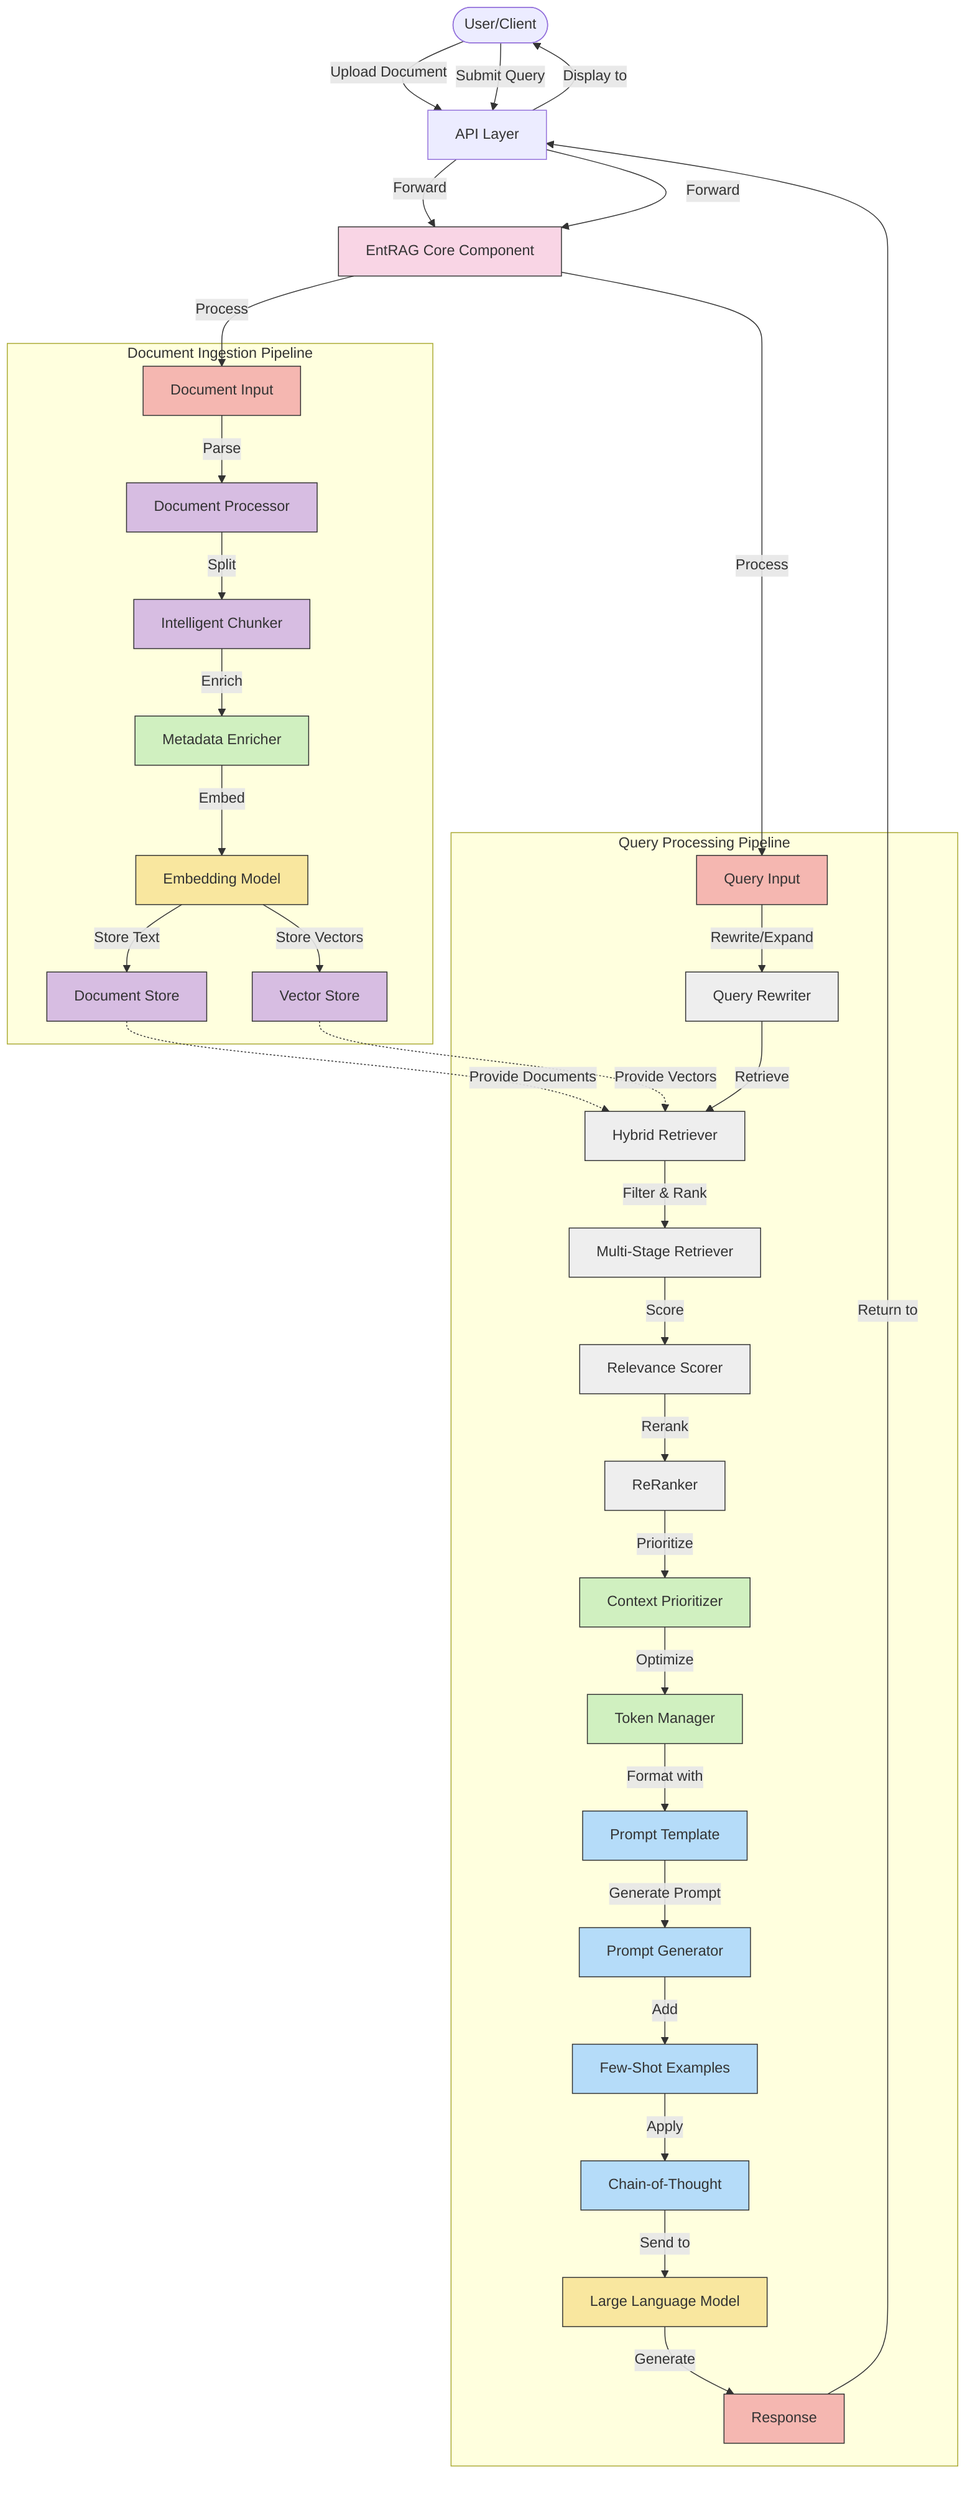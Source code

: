 graph TD
    %% Define styles
    classDef core fill:#f9d5e5,stroke:#333,stroke-width:1px
    classDef retrieval fill:#eeeeee,stroke:#333,stroke-width:1px
    classDef context fill:#d0f0c0,stroke:#333,stroke-width:1px
    classDef prompts fill:#b5dcf9,stroke:#333,stroke-width:1px
    classDef models fill:#f9e79f,stroke:#333,stroke-width:1px
    classDef data fill:#d7bde2,stroke:#333,stroke-width:1px
    classDef external fill:#f5b7b1,stroke:#333,stroke-width:1px
    
    %% External interfaces
    User([User/Client])
    API[API Layer]
    
    %% Core component
    Core[EntRAG Core Component]:::core
    
    %% Document ingestion flow
    DocInput[Document Input]:::external
    DocProcessor[Document Processor]:::data
    Chunker[Intelligent Chunker]:::data
    MetadataEnricher[Metadata Enricher]:::context
    EmbeddingModel[Embedding Model]:::models
    DocStore[Document Store]:::data
    VectorStore[Vector Store]:::data
    
    %% Query processing flow
    QueryInput[Query Input]:::external
    QueryRewriter[Query Rewriter]:::retrieval
    HybridRetriever[Hybrid Retriever]:::retrieval
    MultiStageRetriever[Multi-Stage Retriever]:::retrieval
    RelevanceScorer[Relevance Scorer]:::retrieval
    ReRanker[ReRanker]:::retrieval
    ContextPrioritizer[Context Prioritizer]:::context
    TokenManager[Token Manager]:::context
    PromptTemplate[Prompt Template]:::prompts
    PromptGenerator[Prompt Generator]:::prompts
    FewShotExamples[Few-Shot Examples]:::prompts
    ChainOfThought[Chain-of-Thought]:::prompts
    LLM[Large Language Model]:::models
    Response[Response]:::external
    
    %% Document ingestion connections
    User -->|Upload Document| API
    API -->|Forward| Core
    Core -->|Process| DocInput
    DocInput -->|Parse| DocProcessor
    DocProcessor -->|Split| Chunker
    Chunker -->|Enrich| MetadataEnricher
    MetadataEnricher -->|Embed| EmbeddingModel
    EmbeddingModel -->|Store Text| DocStore
    EmbeddingModel -->|Store Vectors| VectorStore
    
    %% Query processing connections
    User -->|Submit Query| API
    API -->|Forward| Core
    Core -->|Process| QueryInput
    QueryInput -->|Rewrite/Expand| QueryRewriter
    QueryRewriter -->|Retrieve| HybridRetriever
    HybridRetriever -->|Filter & Rank| MultiStageRetriever
    MultiStageRetriever -->|Score| RelevanceScorer
    RelevanceScorer -->|Rerank| ReRanker
    ReRanker -->|Prioritize| ContextPrioritizer
    ContextPrioritizer -->|Optimize| TokenManager
    TokenManager -->|Format with| PromptTemplate
    PromptTemplate -->|Generate Prompt| PromptGenerator
    PromptGenerator -->|Add| FewShotExamples
    FewShotExamples -->|Apply| ChainOfThought
    ChainOfThought -->|Send to| LLM
    LLM -->|Generate| Response
    Response -->|Return to| API
    API -->|Display to| User
    
    %% Data store connections
    DocStore -.->|Provide Documents| HybridRetriever
    VectorStore -.->|Provide Vectors| HybridRetriever
    
    %% Add subgraph for document ingestion
    subgraph Document Ingestion Pipeline
        DocInput
        DocProcessor
        Chunker
        MetadataEnricher
        EmbeddingModel
        DocStore
        VectorStore
    end
    
    %% Add subgraph for query processing
    subgraph Query Processing Pipeline
        QueryInput
        QueryRewriter
        HybridRetriever
        MultiStageRetriever
        RelevanceScorer
        ReRanker
        ContextPrioritizer
        TokenManager
        PromptTemplate
        PromptGenerator
        FewShotExamples
        ChainOfThought
        LLM
        Response
    end